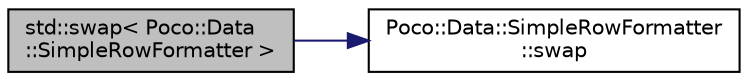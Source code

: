 digraph "std::swap&lt; Poco::Data::SimpleRowFormatter &gt;"
{
 // LATEX_PDF_SIZE
  edge [fontname="Helvetica",fontsize="10",labelfontname="Helvetica",labelfontsize="10"];
  node [fontname="Helvetica",fontsize="10",shape=record];
  rankdir="LR";
  Node1 [label="std::swap\< Poco::Data\l::SimpleRowFormatter \>",height=0.2,width=0.4,color="black", fillcolor="grey75", style="filled", fontcolor="black",tooltip="Full template specalization of std:::swap for SimpleRowFormatter."];
  Node1 -> Node2 [color="midnightblue",fontsize="10",style="solid"];
  Node2 [label="Poco::Data::SimpleRowFormatter\l::swap",height=0.2,width=0.4,color="black", fillcolor="white", style="filled",URL="$classPoco_1_1Data_1_1SimpleRowFormatter.html#acd2030376e94a807e032b208ad5bacf5",tooltip="Destroys the SimpleRowFormatter."];
}
